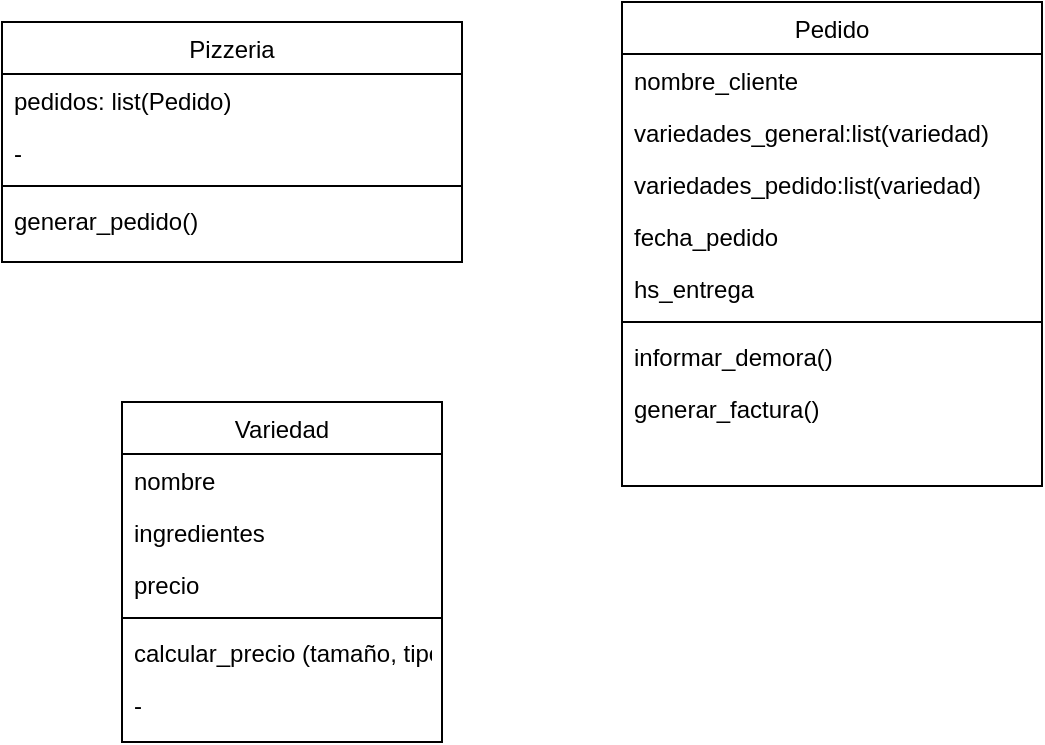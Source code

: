 <mxfile version="19.0.3" type="device" pages="3"><diagram id="C5RBs43oDa-KdzZeNtuy" name="Page-1"><mxGraphModel dx="868" dy="1722" grid="1" gridSize="10" guides="1" tooltips="1" connect="1" arrows="1" fold="1" page="1" pageScale="1" pageWidth="827" pageHeight="1169" math="0" shadow="0"><root><mxCell id="WIyWlLk6GJQsqaUBKTNV-0"/><mxCell id="WIyWlLk6GJQsqaUBKTNV-1" parent="WIyWlLk6GJQsqaUBKTNV-0"/><mxCell id="zkfFHV4jXpPFQw0GAbJ--6" value="Variedad" style="swimlane;fontStyle=0;align=center;verticalAlign=top;childLayout=stackLayout;horizontal=1;startSize=26;horizontalStack=0;resizeParent=1;resizeLast=0;collapsible=1;marginBottom=0;rounded=0;shadow=0;strokeWidth=1;" parent="WIyWlLk6GJQsqaUBKTNV-1" vertex="1"><mxGeometry x="180" y="40" width="160" height="170" as="geometry"><mxRectangle x="130" y="380" width="160" height="26" as="alternateBounds"/></mxGeometry></mxCell><mxCell id="zkfFHV4jXpPFQw0GAbJ--7" value="nombre" style="text;align=left;verticalAlign=top;spacingLeft=4;spacingRight=4;overflow=hidden;rotatable=0;points=[[0,0.5],[1,0.5]];portConstraint=eastwest;" parent="zkfFHV4jXpPFQw0GAbJ--6" vertex="1"><mxGeometry y="26" width="160" height="26" as="geometry"/></mxCell><mxCell id="zkfFHV4jXpPFQw0GAbJ--8" value="ingredientes" style="text;align=left;verticalAlign=top;spacingLeft=4;spacingRight=4;overflow=hidden;rotatable=0;points=[[0,0.5],[1,0.5]];portConstraint=eastwest;rounded=0;shadow=0;html=0;" parent="zkfFHV4jXpPFQw0GAbJ--6" vertex="1"><mxGeometry y="52" width="160" height="26" as="geometry"/></mxCell><mxCell id="92YhbJ7MyrJit8FBs10B-4" value="precio" style="text;align=left;verticalAlign=top;spacingLeft=4;spacingRight=4;overflow=hidden;rotatable=0;points=[[0,0.5],[1,0.5]];portConstraint=eastwest;rounded=0;shadow=0;html=0;" parent="zkfFHV4jXpPFQw0GAbJ--6" vertex="1"><mxGeometry y="78" width="160" height="26" as="geometry"/></mxCell><mxCell id="zkfFHV4jXpPFQw0GAbJ--9" value="" style="line;html=1;strokeWidth=1;align=left;verticalAlign=middle;spacingTop=-1;spacingLeft=3;spacingRight=3;rotatable=0;labelPosition=right;points=[];portConstraint=eastwest;" parent="zkfFHV4jXpPFQw0GAbJ--6" vertex="1"><mxGeometry y="104" width="160" height="8" as="geometry"/></mxCell><mxCell id="zkfFHV4jXpPFQw0GAbJ--10" value="calcular_precio (tamaño, tipo)" style="text;align=left;verticalAlign=top;spacingLeft=4;spacingRight=4;overflow=hidden;rotatable=0;points=[[0,0.5],[1,0.5]];portConstraint=eastwest;fontStyle=0" parent="zkfFHV4jXpPFQw0GAbJ--6" vertex="1"><mxGeometry y="112" width="160" height="26" as="geometry"/></mxCell><mxCell id="zkfFHV4jXpPFQw0GAbJ--11" value="-" style="text;align=left;verticalAlign=top;spacingLeft=4;spacingRight=4;overflow=hidden;rotatable=0;points=[[0,0.5],[1,0.5]];portConstraint=eastwest;" parent="zkfFHV4jXpPFQw0GAbJ--6" vertex="1"><mxGeometry y="138" width="160" height="26" as="geometry"/></mxCell><mxCell id="zkfFHV4jXpPFQw0GAbJ--17" value="Pedido" style="swimlane;fontStyle=0;align=center;verticalAlign=top;childLayout=stackLayout;horizontal=1;startSize=26;horizontalStack=0;resizeParent=1;resizeLast=0;collapsible=1;marginBottom=0;rounded=0;shadow=0;strokeWidth=1;" parent="WIyWlLk6GJQsqaUBKTNV-1" vertex="1"><mxGeometry x="430" y="-160" width="210" height="242" as="geometry"><mxRectangle x="550" y="140" width="160" height="26" as="alternateBounds"/></mxGeometry></mxCell><mxCell id="zkfFHV4jXpPFQw0GAbJ--18" value="nombre_cliente" style="text;align=left;verticalAlign=top;spacingLeft=4;spacingRight=4;overflow=hidden;rotatable=0;points=[[0,0.5],[1,0.5]];portConstraint=eastwest;" parent="zkfFHV4jXpPFQw0GAbJ--17" vertex="1"><mxGeometry y="26" width="210" height="26" as="geometry"/></mxCell><mxCell id="zkfFHV4jXpPFQw0GAbJ--19" value="variedades_general:list(variedad)" style="text;align=left;verticalAlign=top;spacingLeft=4;spacingRight=4;overflow=hidden;rotatable=0;points=[[0,0.5],[1,0.5]];portConstraint=eastwest;rounded=0;shadow=0;html=0;" parent="zkfFHV4jXpPFQw0GAbJ--17" vertex="1"><mxGeometry y="52" width="210" height="26" as="geometry"/></mxCell><mxCell id="zkfFHV4jXpPFQw0GAbJ--21" value="variedades_pedido:list(variedad)" style="text;align=left;verticalAlign=top;spacingLeft=4;spacingRight=4;overflow=hidden;rotatable=0;points=[[0,0.5],[1,0.5]];portConstraint=eastwest;rounded=0;shadow=0;html=0;fontStyle=0" parent="zkfFHV4jXpPFQw0GAbJ--17" vertex="1"><mxGeometry y="78" width="210" height="26" as="geometry"/></mxCell><mxCell id="zkfFHV4jXpPFQw0GAbJ--22" value="fecha_pedido" style="text;align=left;verticalAlign=top;spacingLeft=4;spacingRight=4;overflow=hidden;rotatable=0;points=[[0,0.5],[1,0.5]];portConstraint=eastwest;rounded=0;shadow=0;html=0;" parent="zkfFHV4jXpPFQw0GAbJ--17" vertex="1"><mxGeometry y="104" width="210" height="26" as="geometry"/></mxCell><mxCell id="92YhbJ7MyrJit8FBs10B-18" value="hs_entrega" style="text;align=left;verticalAlign=top;spacingLeft=4;spacingRight=4;overflow=hidden;rotatable=0;points=[[0,0.5],[1,0.5]];portConstraint=eastwest;rounded=0;shadow=0;html=0;" parent="zkfFHV4jXpPFQw0GAbJ--17" vertex="1"><mxGeometry y="130" width="210" height="26" as="geometry"/></mxCell><mxCell id="zkfFHV4jXpPFQw0GAbJ--23" value="" style="line;html=1;strokeWidth=1;align=left;verticalAlign=middle;spacingTop=-1;spacingLeft=3;spacingRight=3;rotatable=0;labelPosition=right;points=[];portConstraint=eastwest;" parent="zkfFHV4jXpPFQw0GAbJ--17" vertex="1"><mxGeometry y="156" width="210" height="8" as="geometry"/></mxCell><mxCell id="zkfFHV4jXpPFQw0GAbJ--24" value="informar_demora()" style="text;align=left;verticalAlign=top;spacingLeft=4;spacingRight=4;overflow=hidden;rotatable=0;points=[[0,0.5],[1,0.5]];portConstraint=eastwest;" parent="zkfFHV4jXpPFQw0GAbJ--17" vertex="1"><mxGeometry y="164" width="210" height="26" as="geometry"/></mxCell><mxCell id="zkfFHV4jXpPFQw0GAbJ--25" value="generar_factura()" style="text;align=left;verticalAlign=top;spacingLeft=4;spacingRight=4;overflow=hidden;rotatable=0;points=[[0,0.5],[1,0.5]];portConstraint=eastwest;" parent="zkfFHV4jXpPFQw0GAbJ--17" vertex="1"><mxGeometry y="190" width="210" height="26" as="geometry"/></mxCell><mxCell id="92YhbJ7MyrJit8FBs10B-19" value="Pizzeria" style="swimlane;fontStyle=0;align=center;verticalAlign=top;childLayout=stackLayout;horizontal=1;startSize=26;horizontalStack=0;resizeParent=1;resizeLast=0;collapsible=1;marginBottom=0;rounded=0;shadow=0;strokeWidth=1;" parent="WIyWlLk6GJQsqaUBKTNV-1" vertex="1"><mxGeometry x="120" y="-150" width="230" height="120" as="geometry"><mxRectangle x="130" y="380" width="160" height="26" as="alternateBounds"/></mxGeometry></mxCell><mxCell id="92YhbJ7MyrJit8FBs10B-21" value="pedidos: list(Pedido)" style="text;align=left;verticalAlign=top;spacingLeft=4;spacingRight=4;overflow=hidden;rotatable=0;points=[[0,0.5],[1,0.5]];portConstraint=eastwest;rounded=0;shadow=0;html=0;" parent="92YhbJ7MyrJit8FBs10B-19" vertex="1"><mxGeometry y="26" width="230" height="26" as="geometry"/></mxCell><mxCell id="92YhbJ7MyrJit8FBs10B-27" value="-" style="text;align=left;verticalAlign=top;spacingLeft=4;spacingRight=4;overflow=hidden;rotatable=0;points=[[0,0.5],[1,0.5]];portConstraint=eastwest;rounded=0;shadow=0;html=0;" parent="92YhbJ7MyrJit8FBs10B-19" vertex="1"><mxGeometry y="52" width="230" height="26" as="geometry"/></mxCell><mxCell id="92YhbJ7MyrJit8FBs10B-23" value="" style="line;html=1;strokeWidth=1;align=left;verticalAlign=middle;spacingTop=-1;spacingLeft=3;spacingRight=3;rotatable=0;labelPosition=right;points=[];portConstraint=eastwest;" parent="92YhbJ7MyrJit8FBs10B-19" vertex="1"><mxGeometry y="78" width="230" height="8" as="geometry"/></mxCell><mxCell id="92YhbJ7MyrJit8FBs10B-24" value="generar_pedido()" style="text;align=left;verticalAlign=top;spacingLeft=4;spacingRight=4;overflow=hidden;rotatable=0;points=[[0,0.5],[1,0.5]];portConstraint=eastwest;fontStyle=0" parent="92YhbJ7MyrJit8FBs10B-19" vertex="1"><mxGeometry y="86" width="230" height="26" as="geometry"/></mxCell></root></mxGraphModel></diagram><diagram name="Copy of Page-1" id="cUZgpUz7PMETbv-lOsNe"><mxGraphModel dx="868" dy="1722" grid="1" gridSize="10" guides="1" tooltips="1" connect="1" arrows="1" fold="1" page="1" pageScale="1" pageWidth="827" pageHeight="1169" math="0" shadow="0"><root><mxCell id="znMMENmNQEQcXSbPzAfh-0"/><mxCell id="znMMENmNQEQcXSbPzAfh-1" parent="znMMENmNQEQcXSbPzAfh-0"/><mxCell id="znMMENmNQEQcXSbPzAfh-2" value="Variedad" style="swimlane;fontStyle=0;align=center;verticalAlign=top;childLayout=stackLayout;horizontal=1;startSize=26;horizontalStack=0;resizeParent=1;resizeLast=0;collapsible=1;marginBottom=0;rounded=0;shadow=0;strokeWidth=1;" parent="znMMENmNQEQcXSbPzAfh-1" vertex="1"><mxGeometry x="180" y="40" width="160" height="170" as="geometry"><mxRectangle x="130" y="380" width="160" height="26" as="alternateBounds"/></mxGeometry></mxCell><mxCell id="znMMENmNQEQcXSbPzAfh-3" value="nombre" style="text;align=left;verticalAlign=top;spacingLeft=4;spacingRight=4;overflow=hidden;rotatable=0;points=[[0,0.5],[1,0.5]];portConstraint=eastwest;" parent="znMMENmNQEQcXSbPzAfh-2" vertex="1"><mxGeometry y="26" width="160" height="26" as="geometry"/></mxCell><mxCell id="znMMENmNQEQcXSbPzAfh-4" value="ingredientes" style="text;align=left;verticalAlign=top;spacingLeft=4;spacingRight=4;overflow=hidden;rotatable=0;points=[[0,0.5],[1,0.5]];portConstraint=eastwest;rounded=0;shadow=0;html=0;" parent="znMMENmNQEQcXSbPzAfh-2" vertex="1"><mxGeometry y="52" width="160" height="26" as="geometry"/></mxCell><mxCell id="znMMENmNQEQcXSbPzAfh-5" value="precio" style="text;align=left;verticalAlign=top;spacingLeft=4;spacingRight=4;overflow=hidden;rotatable=0;points=[[0,0.5],[1,0.5]];portConstraint=eastwest;rounded=0;shadow=0;html=0;" parent="znMMENmNQEQcXSbPzAfh-2" vertex="1"><mxGeometry y="78" width="160" height="26" as="geometry"/></mxCell><mxCell id="znMMENmNQEQcXSbPzAfh-6" value="" style="line;html=1;strokeWidth=1;align=left;verticalAlign=middle;spacingTop=-1;spacingLeft=3;spacingRight=3;rotatable=0;labelPosition=right;points=[];portConstraint=eastwest;" parent="znMMENmNQEQcXSbPzAfh-2" vertex="1"><mxGeometry y="104" width="160" height="8" as="geometry"/></mxCell><mxCell id="znMMENmNQEQcXSbPzAfh-7" value="calcular_precio (tamaño, tipo)" style="text;align=left;verticalAlign=top;spacingLeft=4;spacingRight=4;overflow=hidden;rotatable=0;points=[[0,0.5],[1,0.5]];portConstraint=eastwest;fontStyle=0" parent="znMMENmNQEQcXSbPzAfh-2" vertex="1"><mxGeometry y="112" width="160" height="26" as="geometry"/></mxCell><mxCell id="znMMENmNQEQcXSbPzAfh-8" value="-" style="text;align=left;verticalAlign=top;spacingLeft=4;spacingRight=4;overflow=hidden;rotatable=0;points=[[0,0.5],[1,0.5]];portConstraint=eastwest;" parent="znMMENmNQEQcXSbPzAfh-2" vertex="1"><mxGeometry y="138" width="160" height="26" as="geometry"/></mxCell><mxCell id="znMMENmNQEQcXSbPzAfh-9" value="Pedido" style="swimlane;fontStyle=0;align=center;verticalAlign=top;childLayout=stackLayout;horizontal=1;startSize=26;horizontalStack=0;resizeParent=1;resizeLast=0;collapsible=1;marginBottom=0;rounded=0;shadow=0;strokeWidth=1;" parent="znMMENmNQEQcXSbPzAfh-1" vertex="1"><mxGeometry x="430" y="-160" width="160" height="242" as="geometry"><mxRectangle x="550" y="140" width="160" height="26" as="alternateBounds"/></mxGeometry></mxCell><mxCell id="znMMENmNQEQcXSbPzAfh-10" value="nombre_cliente" style="text;align=left;verticalAlign=top;spacingLeft=4;spacingRight=4;overflow=hidden;rotatable=0;points=[[0,0.5],[1,0.5]];portConstraint=eastwest;" parent="znMMENmNQEQcXSbPzAfh-9" vertex="1"><mxGeometry y="26" width="160" height="26" as="geometry"/></mxCell><mxCell id="znMMENmNQEQcXSbPzAfh-11" value="n_pizzas" style="text;align=left;verticalAlign=top;spacingLeft=4;spacingRight=4;overflow=hidden;rotatable=0;points=[[0,0.5],[1,0.5]];portConstraint=eastwest;rounded=0;shadow=0;html=0;" parent="znMMENmNQEQcXSbPzAfh-9" vertex="1"><mxGeometry y="52" width="160" height="26" as="geometry"/></mxCell><mxCell id="znMMENmNQEQcXSbPzAfh-12" value="tamanio" style="text;align=left;verticalAlign=top;spacingLeft=4;spacingRight=4;overflow=hidden;rotatable=0;points=[[0,0.5],[1,0.5]];portConstraint=eastwest;rounded=0;shadow=0;html=0;" parent="znMMENmNQEQcXSbPzAfh-9" vertex="1"><mxGeometry y="78" width="160" height="26" as="geometry"/></mxCell><mxCell id="znMMENmNQEQcXSbPzAfh-13" value="variedad" style="text;align=left;verticalAlign=top;spacingLeft=4;spacingRight=4;overflow=hidden;rotatable=0;points=[[0,0.5],[1,0.5]];portConstraint=eastwest;rounded=0;shadow=0;html=0;fontStyle=1" parent="znMMENmNQEQcXSbPzAfh-9" vertex="1"><mxGeometry y="104" width="160" height="26" as="geometry"/></mxCell><mxCell id="znMMENmNQEQcXSbPzAfh-14" value="fecha_pedido" style="text;align=left;verticalAlign=top;spacingLeft=4;spacingRight=4;overflow=hidden;rotatable=0;points=[[0,0.5],[1,0.5]];portConstraint=eastwest;rounded=0;shadow=0;html=0;" parent="znMMENmNQEQcXSbPzAfh-9" vertex="1"><mxGeometry y="130" width="160" height="26" as="geometry"/></mxCell><mxCell id="znMMENmNQEQcXSbPzAfh-15" value="hs_entrega" style="text;align=left;verticalAlign=top;spacingLeft=4;spacingRight=4;overflow=hidden;rotatable=0;points=[[0,0.5],[1,0.5]];portConstraint=eastwest;rounded=0;shadow=0;html=0;" parent="znMMENmNQEQcXSbPzAfh-9" vertex="1"><mxGeometry y="156" width="160" height="26" as="geometry"/></mxCell><mxCell id="znMMENmNQEQcXSbPzAfh-16" value="" style="line;html=1;strokeWidth=1;align=left;verticalAlign=middle;spacingTop=-1;spacingLeft=3;spacingRight=3;rotatable=0;labelPosition=right;points=[];portConstraint=eastwest;" parent="znMMENmNQEQcXSbPzAfh-9" vertex="1"><mxGeometry y="182" width="160" height="8" as="geometry"/></mxCell><mxCell id="znMMENmNQEQcXSbPzAfh-17" value="informar_demora()" style="text;align=left;verticalAlign=top;spacingLeft=4;spacingRight=4;overflow=hidden;rotatable=0;points=[[0,0.5],[1,0.5]];portConstraint=eastwest;" parent="znMMENmNQEQcXSbPzAfh-9" vertex="1"><mxGeometry y="190" width="160" height="26" as="geometry"/></mxCell><mxCell id="znMMENmNQEQcXSbPzAfh-18" value="generar_factura()" style="text;align=left;verticalAlign=top;spacingLeft=4;spacingRight=4;overflow=hidden;rotatable=0;points=[[0,0.5],[1,0.5]];portConstraint=eastwest;" parent="znMMENmNQEQcXSbPzAfh-9" vertex="1"><mxGeometry y="216" width="160" height="26" as="geometry"/></mxCell><mxCell id="znMMENmNQEQcXSbPzAfh-19" value="Pizzeria" style="swimlane;fontStyle=0;align=center;verticalAlign=top;childLayout=stackLayout;horizontal=1;startSize=26;horizontalStack=0;resizeParent=1;resizeLast=0;collapsible=1;marginBottom=0;rounded=0;shadow=0;strokeWidth=1;" parent="znMMENmNQEQcXSbPzAfh-1" vertex="1"><mxGeometry x="120" y="-150" width="160" height="120" as="geometry"><mxRectangle x="130" y="380" width="160" height="26" as="alternateBounds"/></mxGeometry></mxCell><mxCell id="znMMENmNQEQcXSbPzAfh-20" value="pedidos: list(Pedido)" style="text;align=left;verticalAlign=top;spacingLeft=4;spacingRight=4;overflow=hidden;rotatable=0;points=[[0,0.5],[1,0.5]];portConstraint=eastwest;rounded=0;shadow=0;html=0;" parent="znMMENmNQEQcXSbPzAfh-19" vertex="1"><mxGeometry y="26" width="160" height="26" as="geometry"/></mxCell><mxCell id="znMMENmNQEQcXSbPzAfh-21" value="variedades: list(Variedad)" style="text;align=left;verticalAlign=top;spacingLeft=4;spacingRight=4;overflow=hidden;rotatable=0;points=[[0,0.5],[1,0.5]];portConstraint=eastwest;rounded=0;shadow=0;html=0;" parent="znMMENmNQEQcXSbPzAfh-19" vertex="1"><mxGeometry y="52" width="160" height="26" as="geometry"/></mxCell><mxCell id="znMMENmNQEQcXSbPzAfh-22" value="" style="line;html=1;strokeWidth=1;align=left;verticalAlign=middle;spacingTop=-1;spacingLeft=3;spacingRight=3;rotatable=0;labelPosition=right;points=[];portConstraint=eastwest;" parent="znMMENmNQEQcXSbPzAfh-19" vertex="1"><mxGeometry y="78" width="160" height="8" as="geometry"/></mxCell><mxCell id="znMMENmNQEQcXSbPzAfh-23" value="generar_pedido(cliente, variedad)" style="text;align=left;verticalAlign=top;spacingLeft=4;spacingRight=4;overflow=hidden;rotatable=0;points=[[0,0.5],[1,0.5]];portConstraint=eastwest;fontStyle=0" parent="znMMENmNQEQcXSbPzAfh-19" vertex="1"><mxGeometry y="86" width="160" height="26" as="geometry"/></mxCell></root></mxGraphModel></diagram><diagram name="Copy of Page-1" id="0X3ELMHCArdqOUFr4yax"><mxGraphModel dx="868" dy="1722" grid="1" gridSize="10" guides="1" tooltips="1" connect="1" arrows="1" fold="1" page="1" pageScale="1" pageWidth="827" pageHeight="1169" math="0" shadow="0"><root><mxCell id="hAlFjOF7Q8ebkzptUf8c-0"/><mxCell id="hAlFjOF7Q8ebkzptUf8c-1" parent="hAlFjOF7Q8ebkzptUf8c-0"/><mxCell id="hAlFjOF7Q8ebkzptUf8c-2" value="Variedad" style="swimlane;fontStyle=0;align=center;verticalAlign=top;childLayout=stackLayout;horizontal=1;startSize=26;horizontalStack=0;resizeParent=1;resizeLast=0;collapsible=1;marginBottom=0;rounded=0;shadow=0;strokeWidth=1;" parent="hAlFjOF7Q8ebkzptUf8c-1" vertex="1"><mxGeometry x="180" y="100" width="160" height="170" as="geometry"><mxRectangle x="130" y="380" width="160" height="26" as="alternateBounds"/></mxGeometry></mxCell><mxCell id="hAlFjOF7Q8ebkzptUf8c-3" value="nombre" style="text;align=left;verticalAlign=top;spacingLeft=4;spacingRight=4;overflow=hidden;rotatable=0;points=[[0,0.5],[1,0.5]];portConstraint=eastwest;" parent="hAlFjOF7Q8ebkzptUf8c-2" vertex="1"><mxGeometry y="26" width="160" height="26" as="geometry"/></mxCell><mxCell id="hAlFjOF7Q8ebkzptUf8c-4" value="ingredientes" style="text;align=left;verticalAlign=top;spacingLeft=4;spacingRight=4;overflow=hidden;rotatable=0;points=[[0,0.5],[1,0.5]];portConstraint=eastwest;rounded=0;shadow=0;html=0;" parent="hAlFjOF7Q8ebkzptUf8c-2" vertex="1"><mxGeometry y="52" width="160" height="26" as="geometry"/></mxCell><mxCell id="hAlFjOF7Q8ebkzptUf8c-5" value="precio" style="text;align=left;verticalAlign=top;spacingLeft=4;spacingRight=4;overflow=hidden;rotatable=0;points=[[0,0.5],[1,0.5]];portConstraint=eastwest;rounded=0;shadow=0;html=0;" parent="hAlFjOF7Q8ebkzptUf8c-2" vertex="1"><mxGeometry y="78" width="160" height="26" as="geometry"/></mxCell><mxCell id="hAlFjOF7Q8ebkzptUf8c-6" value="" style="line;html=1;strokeWidth=1;align=left;verticalAlign=middle;spacingTop=-1;spacingLeft=3;spacingRight=3;rotatable=0;labelPosition=right;points=[];portConstraint=eastwest;" parent="hAlFjOF7Q8ebkzptUf8c-2" vertex="1"><mxGeometry y="104" width="160" height="8" as="geometry"/></mxCell><mxCell id="hAlFjOF7Q8ebkzptUf8c-7" value="calcular_precio (tamaño, tipo)" style="text;align=left;verticalAlign=top;spacingLeft=4;spacingRight=4;overflow=hidden;rotatable=0;points=[[0,0.5],[1,0.5]];portConstraint=eastwest;fontStyle=0" parent="hAlFjOF7Q8ebkzptUf8c-2" vertex="1"><mxGeometry y="112" width="160" height="26" as="geometry"/></mxCell><mxCell id="hAlFjOF7Q8ebkzptUf8c-8" value="-" style="text;align=left;verticalAlign=top;spacingLeft=4;spacingRight=4;overflow=hidden;rotatable=0;points=[[0,0.5],[1,0.5]];portConstraint=eastwest;" parent="hAlFjOF7Q8ebkzptUf8c-2" vertex="1"><mxGeometry y="138" width="160" height="26" as="geometry"/></mxCell><mxCell id="hAlFjOF7Q8ebkzptUf8c-9" value="Pedido" style="swimlane;fontStyle=0;align=center;verticalAlign=top;childLayout=stackLayout;horizontal=1;startSize=26;horizontalStack=0;resizeParent=1;resizeLast=0;collapsible=1;marginBottom=0;rounded=0;shadow=0;strokeWidth=1;" parent="hAlFjOF7Q8ebkzptUf8c-1" vertex="1"><mxGeometry x="450" y="64" width="160" height="242" as="geometry"><mxRectangle x="550" y="140" width="160" height="26" as="alternateBounds"/></mxGeometry></mxCell><mxCell id="hAlFjOF7Q8ebkzptUf8c-10" value="nombre_cliente" style="text;align=left;verticalAlign=top;spacingLeft=4;spacingRight=4;overflow=hidden;rotatable=0;points=[[0,0.5],[1,0.5]];portConstraint=eastwest;" parent="hAlFjOF7Q8ebkzptUf8c-9" vertex="1"><mxGeometry y="26" width="160" height="26" as="geometry"/></mxCell><mxCell id="hAlFjOF7Q8ebkzptUf8c-11" value="n_pizzas" style="text;align=left;verticalAlign=top;spacingLeft=4;spacingRight=4;overflow=hidden;rotatable=0;points=[[0,0.5],[1,0.5]];portConstraint=eastwest;rounded=0;shadow=0;html=0;" parent="hAlFjOF7Q8ebkzptUf8c-9" vertex="1"><mxGeometry y="52" width="160" height="26" as="geometry"/></mxCell><mxCell id="hAlFjOF7Q8ebkzptUf8c-12" value="tamanio" style="text;align=left;verticalAlign=top;spacingLeft=4;spacingRight=4;overflow=hidden;rotatable=0;points=[[0,0.5],[1,0.5]];portConstraint=eastwest;rounded=0;shadow=0;html=0;" parent="hAlFjOF7Q8ebkzptUf8c-9" vertex="1"><mxGeometry y="78" width="160" height="26" as="geometry"/></mxCell><mxCell id="hAlFjOF7Q8ebkzptUf8c-13" value="variedad" style="text;align=left;verticalAlign=top;spacingLeft=4;spacingRight=4;overflow=hidden;rotatable=0;points=[[0,0.5],[1,0.5]];portConstraint=eastwest;rounded=0;shadow=0;html=0;fontStyle=1" parent="hAlFjOF7Q8ebkzptUf8c-9" vertex="1"><mxGeometry y="104" width="160" height="26" as="geometry"/></mxCell><mxCell id="hAlFjOF7Q8ebkzptUf8c-14" value="fecha_pedido" style="text;align=left;verticalAlign=top;spacingLeft=4;spacingRight=4;overflow=hidden;rotatable=0;points=[[0,0.5],[1,0.5]];portConstraint=eastwest;rounded=0;shadow=0;html=0;" parent="hAlFjOF7Q8ebkzptUf8c-9" vertex="1"><mxGeometry y="130" width="160" height="26" as="geometry"/></mxCell><mxCell id="hAlFjOF7Q8ebkzptUf8c-15" value="hs_entrega" style="text;align=left;verticalAlign=top;spacingLeft=4;spacingRight=4;overflow=hidden;rotatable=0;points=[[0,0.5],[1,0.5]];portConstraint=eastwest;rounded=0;shadow=0;html=0;" parent="hAlFjOF7Q8ebkzptUf8c-9" vertex="1"><mxGeometry y="156" width="160" height="26" as="geometry"/></mxCell><mxCell id="hAlFjOF7Q8ebkzptUf8c-16" value="" style="line;html=1;strokeWidth=1;align=left;verticalAlign=middle;spacingTop=-1;spacingLeft=3;spacingRight=3;rotatable=0;labelPosition=right;points=[];portConstraint=eastwest;" parent="hAlFjOF7Q8ebkzptUf8c-9" vertex="1"><mxGeometry y="182" width="160" height="8" as="geometry"/></mxCell><mxCell id="hAlFjOF7Q8ebkzptUf8c-17" value="informar_demora()" style="text;align=left;verticalAlign=top;spacingLeft=4;spacingRight=4;overflow=hidden;rotatable=0;points=[[0,0.5],[1,0.5]];portConstraint=eastwest;" parent="hAlFjOF7Q8ebkzptUf8c-9" vertex="1"><mxGeometry y="190" width="160" height="26" as="geometry"/></mxCell><mxCell id="hAlFjOF7Q8ebkzptUf8c-18" value="generar_factura()" style="text;align=left;verticalAlign=top;spacingLeft=4;spacingRight=4;overflow=hidden;rotatable=0;points=[[0,0.5],[1,0.5]];portConstraint=eastwest;" parent="hAlFjOF7Q8ebkzptUf8c-9" vertex="1"><mxGeometry y="216" width="160" height="26" as="geometry"/></mxCell><mxCell id="hAlFjOF7Q8ebkzptUf8c-19" value="Cliente" style="swimlane;fontStyle=0;align=center;verticalAlign=top;childLayout=stackLayout;horizontal=1;startSize=26;horizontalStack=0;resizeParent=1;resizeLast=0;collapsible=1;marginBottom=0;rounded=0;shadow=0;strokeWidth=1;" parent="hAlFjOF7Q8ebkzptUf8c-1" vertex="1"><mxGeometry x="400" y="-120" width="160" height="140" as="geometry"><mxRectangle x="130" y="380" width="160" height="26" as="alternateBounds"/></mxGeometry></mxCell><mxCell id="hAlFjOF7Q8ebkzptUf8c-20" value="nombre" style="text;align=left;verticalAlign=top;spacingLeft=4;spacingRight=4;overflow=hidden;rotatable=0;points=[[0,0.5],[1,0.5]];portConstraint=eastwest;" parent="hAlFjOF7Q8ebkzptUf8c-19" vertex="1"><mxGeometry y="26" width="160" height="26" as="geometry"/></mxCell><mxCell id="hAlFjOF7Q8ebkzptUf8c-21" value="telefono" style="text;align=left;verticalAlign=top;spacingLeft=4;spacingRight=4;overflow=hidden;rotatable=0;points=[[0,0.5],[1,0.5]];portConstraint=eastwest;rounded=0;shadow=0;html=0;" parent="hAlFjOF7Q8ebkzptUf8c-19" vertex="1"><mxGeometry y="52" width="160" height="26" as="geometry"/></mxCell><mxCell id="hAlFjOF7Q8ebkzptUf8c-22" value="direccion" style="text;align=left;verticalAlign=top;spacingLeft=4;spacingRight=4;overflow=hidden;rotatable=0;points=[[0,0.5],[1,0.5]];portConstraint=eastwest;rounded=0;shadow=0;html=0;" parent="hAlFjOF7Q8ebkzptUf8c-19" vertex="1"><mxGeometry y="78" width="160" height="26" as="geometry"/></mxCell><mxCell id="hAlFjOF7Q8ebkzptUf8c-23" value="" style="line;html=1;strokeWidth=1;align=left;verticalAlign=middle;spacingTop=-1;spacingLeft=3;spacingRight=3;rotatable=0;labelPosition=right;points=[];portConstraint=eastwest;" parent="hAlFjOF7Q8ebkzptUf8c-19" vertex="1"><mxGeometry y="104" width="160" height="8" as="geometry"/></mxCell><mxCell id="hAlFjOF7Q8ebkzptUf8c-24" value="-" style="text;align=left;verticalAlign=top;spacingLeft=4;spacingRight=4;overflow=hidden;rotatable=0;points=[[0,0.5],[1,0.5]];portConstraint=eastwest;fontStyle=0" parent="hAlFjOF7Q8ebkzptUf8c-19" vertex="1"><mxGeometry y="112" width="160" height="26" as="geometry"/></mxCell><mxCell id="hAlFjOF7Q8ebkzptUf8c-25" value="Pizzeria" style="swimlane;fontStyle=0;align=center;verticalAlign=top;childLayout=stackLayout;horizontal=1;startSize=26;horizontalStack=0;resizeParent=1;resizeLast=0;collapsible=1;marginBottom=0;rounded=0;shadow=0;strokeWidth=1;" parent="hAlFjOF7Q8ebkzptUf8c-1" vertex="1"><mxGeometry x="120" y="-150" width="160" height="190" as="geometry"><mxRectangle x="130" y="380" width="160" height="26" as="alternateBounds"/></mxGeometry></mxCell><mxCell id="hAlFjOF7Q8ebkzptUf8c-26" value="clientes: list(Cliente)" style="text;align=left;verticalAlign=top;spacingLeft=4;spacingRight=4;overflow=hidden;rotatable=0;points=[[0,0.5],[1,0.5]];portConstraint=eastwest;" parent="hAlFjOF7Q8ebkzptUf8c-25" vertex="1"><mxGeometry y="26" width="160" height="26" as="geometry"/></mxCell><mxCell id="hAlFjOF7Q8ebkzptUf8c-27" value="pedidos: list(Pedido)" style="text;align=left;verticalAlign=top;spacingLeft=4;spacingRight=4;overflow=hidden;rotatable=0;points=[[0,0.5],[1,0.5]];portConstraint=eastwest;rounded=0;shadow=0;html=0;" parent="hAlFjOF7Q8ebkzptUf8c-25" vertex="1"><mxGeometry y="52" width="160" height="26" as="geometry"/></mxCell><mxCell id="hAlFjOF7Q8ebkzptUf8c-28" value="variedades: list(Variedad)" style="text;align=left;verticalAlign=top;spacingLeft=4;spacingRight=4;overflow=hidden;rotatable=0;points=[[0,0.5],[1,0.5]];portConstraint=eastwest;rounded=0;shadow=0;html=0;" parent="hAlFjOF7Q8ebkzptUf8c-25" vertex="1"><mxGeometry y="78" width="160" height="26" as="geometry"/></mxCell><mxCell id="hAlFjOF7Q8ebkzptUf8c-29" value="" style="line;html=1;strokeWidth=1;align=left;verticalAlign=middle;spacingTop=-1;spacingLeft=3;spacingRight=3;rotatable=0;labelPosition=right;points=[];portConstraint=eastwest;" parent="hAlFjOF7Q8ebkzptUf8c-25" vertex="1"><mxGeometry y="104" width="160" height="8" as="geometry"/></mxCell><mxCell id="hAlFjOF7Q8ebkzptUf8c-30" value="generar_pedido(cliente, variedad)" style="text;align=left;verticalAlign=top;spacingLeft=4;spacingRight=4;overflow=hidden;rotatable=0;points=[[0,0.5],[1,0.5]];portConstraint=eastwest;fontStyle=0" parent="hAlFjOF7Q8ebkzptUf8c-25" vertex="1"><mxGeometry y="112" width="160" height="26" as="geometry"/></mxCell><mxCell id="hAlFjOF7Q8ebkzptUf8c-31" value="agregar_cliente()" style="text;align=left;verticalAlign=top;spacingLeft=4;spacingRight=4;overflow=hidden;rotatable=0;points=[[0,0.5],[1,0.5]];portConstraint=eastwest;fontStyle=0" parent="hAlFjOF7Q8ebkzptUf8c-25" vertex="1"><mxGeometry y="138" width="160" height="26" as="geometry"/></mxCell><mxCell id="hAlFjOF7Q8ebkzptUf8c-32" value="mostrar_clientes()" style="text;align=left;verticalAlign=top;spacingLeft=4;spacingRight=4;overflow=hidden;rotatable=0;points=[[0,0.5],[1,0.5]];portConstraint=eastwest;fontStyle=0" parent="hAlFjOF7Q8ebkzptUf8c-25" vertex="1"><mxGeometry y="164" width="160" height="26" as="geometry"/></mxCell></root></mxGraphModel></diagram></mxfile>